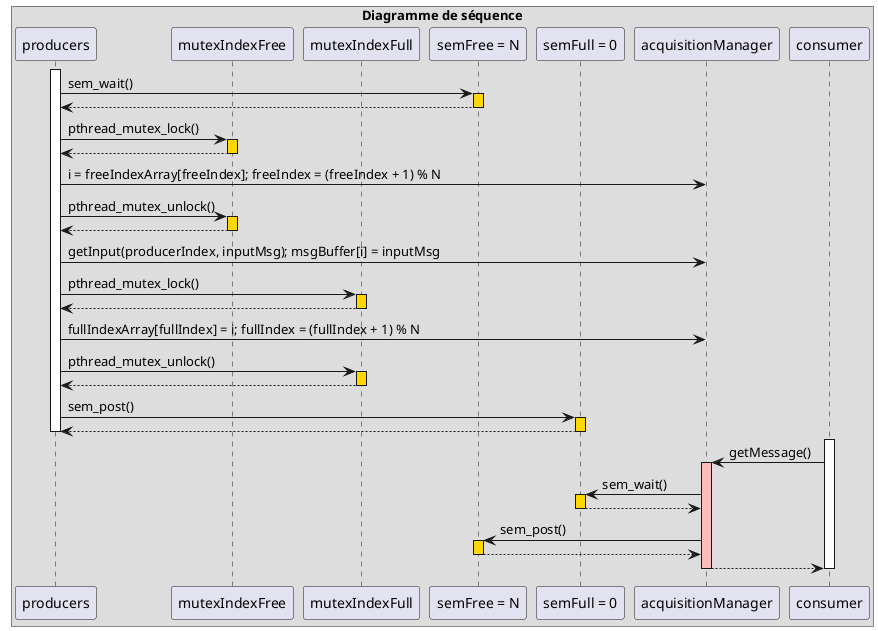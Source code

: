 @startuml
!pragma teoz true
box "Diagramme de séquence"
participant "producers"
participant "mutexIndexFree" as mutex_free
participant "mutexIndexFull" as mutex_full
participant "semFree = N" as sem_free
participant "semFull = 0" as sem_full
participant "acquisitionManager"
participant "consumer" as consumer
end box

activate producers
producers -> sem_free : sem_wait()
activate sem_free #gold
return

producers -> mutex_free : pthread_mutex_lock()
activate mutex_free #gold
return

producers -> acquisitionManager : i = freeIndexArray[freeIndex]; freeIndex = (freeIndex + 1) % N

producers -> mutex_free : pthread_mutex_unlock()
activate mutex_free #gold
return

producers -> acquisitionManager : getInput(producerIndex, inputMsg); msgBuffer[i] = inputMsg

producers -> mutex_full : pthread_mutex_lock()
activate mutex_full #gold
return

producers -> acquisitionManager : fullIndexArray[fullIndex] = i; fullIndex = (fullIndex + 1) % N

producers -> mutex_full : pthread_mutex_unlock()
activate mutex_full #gold
return

producers -> sem_full : sem_post()
activate sem_full #gold
return

deactivate producers

activate consumer
consumer -> acquisitionManager : getMessage()
activate acquisitionManager #FFBBBB
acquisitionManager -> sem_full : sem_wait()
activate sem_full #gold
return
acquisitionManager -> sem_free : sem_post()
activate sem_free #gold
return
return

deactivate consumer


@enduml